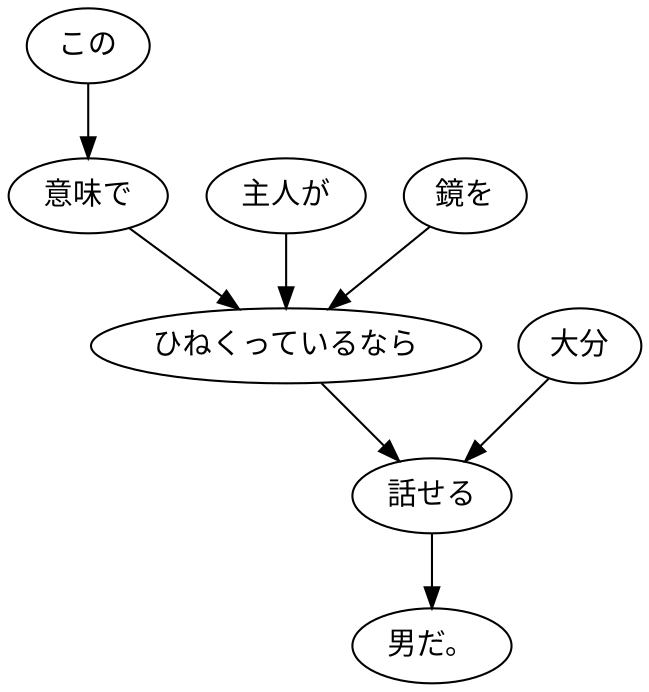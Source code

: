 digraph graph5708 {
	node0 [label="この"];
	node1 [label="意味で"];
	node2 [label="主人が"];
	node3 [label="鏡を"];
	node4 [label="ひねくっているなら"];
	node5 [label="大分"];
	node6 [label="話せる"];
	node7 [label="男だ。"];
	node0 -> node1;
	node1 -> node4;
	node2 -> node4;
	node3 -> node4;
	node4 -> node6;
	node5 -> node6;
	node6 -> node7;
}
